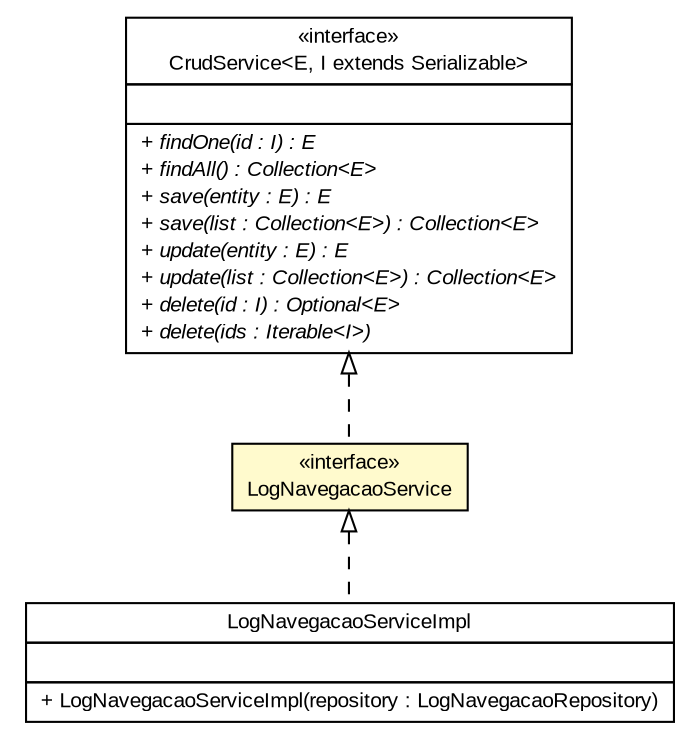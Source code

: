 #!/usr/local/bin/dot
#
# Class diagram 
# Generated by UMLGraph version R5_6 (http://www.umlgraph.org/)
#

digraph G {
	edge [fontname="arial",fontsize=10,labelfontname="arial",labelfontsize=10];
	node [fontname="arial",fontsize=10,shape=plaintext];
	nodesep=0.25;
	ranksep=0.5;
	// br.gov.to.sefaz.business.service.CrudService<E, I extends java.io.Serializable>
	c455889 [label=<<table title="br.gov.to.sefaz.business.service.CrudService" border="0" cellborder="1" cellspacing="0" cellpadding="2" port="p" href="../../../../business/service/CrudService.html">
		<tr><td><table border="0" cellspacing="0" cellpadding="1">
<tr><td align="center" balign="center"> &#171;interface&#187; </td></tr>
<tr><td align="center" balign="center"> CrudService&lt;E, I extends Serializable&gt; </td></tr>
		</table></td></tr>
		<tr><td><table border="0" cellspacing="0" cellpadding="1">
<tr><td align="left" balign="left">  </td></tr>
		</table></td></tr>
		<tr><td><table border="0" cellspacing="0" cellpadding="1">
<tr><td align="left" balign="left"><font face="arial italic" point-size="10.0"> + findOne(id : I) : E </font></td></tr>
<tr><td align="left" balign="left"><font face="arial italic" point-size="10.0"> + findAll() : Collection&lt;E&gt; </font></td></tr>
<tr><td align="left" balign="left"><font face="arial italic" point-size="10.0"> + save(entity : E) : E </font></td></tr>
<tr><td align="left" balign="left"><font face="arial italic" point-size="10.0"> + save(list : Collection&lt;E&gt;) : Collection&lt;E&gt; </font></td></tr>
<tr><td align="left" balign="left"><font face="arial italic" point-size="10.0"> + update(entity : E) : E </font></td></tr>
<tr><td align="left" balign="left"><font face="arial italic" point-size="10.0"> + update(list : Collection&lt;E&gt;) : Collection&lt;E&gt; </font></td></tr>
<tr><td align="left" balign="left"><font face="arial italic" point-size="10.0"> + delete(id : I) : Optional&lt;E&gt; </font></td></tr>
<tr><td align="left" balign="left"><font face="arial italic" point-size="10.0"> + delete(ids : Iterable&lt;I&gt;) </font></td></tr>
		</table></td></tr>
		</table>>, URL="../../../../business/service/CrudService.html", fontname="arial", fontcolor="black", fontsize=10.0];
	// br.gov.to.sefaz.seg.business.gestao.service.LogNavegacaoService
	c456012 [label=<<table title="br.gov.to.sefaz.seg.business.gestao.service.LogNavegacaoService" border="0" cellborder="1" cellspacing="0" cellpadding="2" port="p" bgcolor="lemonChiffon" href="./LogNavegacaoService.html">
		<tr><td><table border="0" cellspacing="0" cellpadding="1">
<tr><td align="center" balign="center"> &#171;interface&#187; </td></tr>
<tr><td align="center" balign="center"> LogNavegacaoService </td></tr>
		</table></td></tr>
		</table>>, URL="./LogNavegacaoService.html", fontname="arial", fontcolor="black", fontsize=10.0];
	// br.gov.to.sefaz.seg.business.gestao.service.impl.LogNavegacaoServiceImpl
	c456046 [label=<<table title="br.gov.to.sefaz.seg.business.gestao.service.impl.LogNavegacaoServiceImpl" border="0" cellborder="1" cellspacing="0" cellpadding="2" port="p" href="./impl/LogNavegacaoServiceImpl.html">
		<tr><td><table border="0" cellspacing="0" cellpadding="1">
<tr><td align="center" balign="center"> LogNavegacaoServiceImpl </td></tr>
		</table></td></tr>
		<tr><td><table border="0" cellspacing="0" cellpadding="1">
<tr><td align="left" balign="left">  </td></tr>
		</table></td></tr>
		<tr><td><table border="0" cellspacing="0" cellpadding="1">
<tr><td align="left" balign="left"> + LogNavegacaoServiceImpl(repository : LogNavegacaoRepository) </td></tr>
		</table></td></tr>
		</table>>, URL="./impl/LogNavegacaoServiceImpl.html", fontname="arial", fontcolor="black", fontsize=10.0];
	//br.gov.to.sefaz.seg.business.gestao.service.LogNavegacaoService implements br.gov.to.sefaz.business.service.CrudService<E, I extends java.io.Serializable>
	c455889:p -> c456012:p [dir=back,arrowtail=empty,style=dashed];
	//br.gov.to.sefaz.seg.business.gestao.service.impl.LogNavegacaoServiceImpl implements br.gov.to.sefaz.seg.business.gestao.service.LogNavegacaoService
	c456012:p -> c456046:p [dir=back,arrowtail=empty,style=dashed];
}

